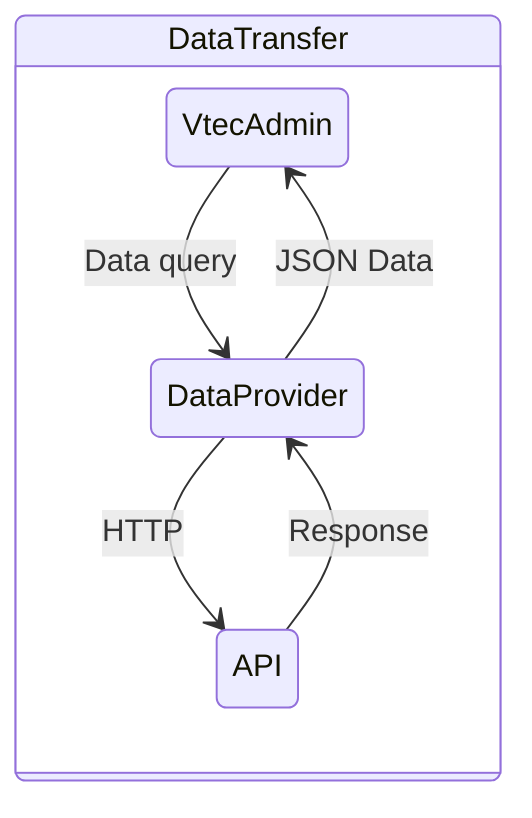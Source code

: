 stateDiagram
  state DataTransfer {
    VtecAdmin --> DataProvider: Data query
    DataProvider --> API: HTTP
    API --> DataProvider: Response
    DataProvider --> VtecAdmin: JSON Data
  }